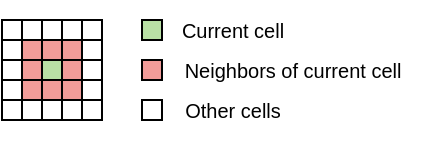 <mxfile version="20.7.4" type="device"><diagram name="Страница 1" id="Op7uaTS2ZSwpce5F1zdu"><mxGraphModel dx="682" dy="438" grid="1" gridSize="10" guides="1" tooltips="1" connect="1" arrows="1" fold="1" page="1" pageScale="1" pageWidth="827" pageHeight="1169" math="0" shadow="0"><root><mxCell id="0"/><mxCell id="1" parent="0"/><mxCell id="4kmjUg7XTupkvUbKVNHZ-1" value="" style="rounded=0;whiteSpace=wrap;html=1;" parent="1" vertex="1"><mxGeometry x="280" y="400" width="10" height="10" as="geometry"/></mxCell><mxCell id="4kmjUg7XTupkvUbKVNHZ-2" value="" style="rounded=0;whiteSpace=wrap;html=1;fillColor=#F19C99;" parent="1" vertex="1"><mxGeometry x="290" y="410" width="10" height="10" as="geometry"/></mxCell><mxCell id="4kmjUg7XTupkvUbKVNHZ-3" value="" style="rounded=0;whiteSpace=wrap;html=1;" parent="1" vertex="1"><mxGeometry x="300" y="400" width="10" height="10" as="geometry"/></mxCell><mxCell id="4kmjUg7XTupkvUbKVNHZ-4" value="" style="rounded=0;whiteSpace=wrap;html=1;fillColor=#F19C99;strokeColor=#000000;" parent="1" vertex="1"><mxGeometry x="300" y="410" width="10" height="10" as="geometry"/></mxCell><mxCell id="4kmjUg7XTupkvUbKVNHZ-5" value="" style="rounded=0;whiteSpace=wrap;html=1;" parent="1" vertex="1"><mxGeometry x="290" y="400" width="10" height="10" as="geometry"/></mxCell><mxCell id="4kmjUg7XTupkvUbKVNHZ-6" value="" style="rounded=0;whiteSpace=wrap;html=1;" parent="1" vertex="1"><mxGeometry x="280" y="410" width="10" height="10" as="geometry"/></mxCell><mxCell id="4kmjUg7XTupkvUbKVNHZ-7" value="" style="rounded=0;whiteSpace=wrap;html=1;" parent="1" vertex="1"><mxGeometry x="280" y="420" width="10" height="10" as="geometry"/></mxCell><mxCell id="4kmjUg7XTupkvUbKVNHZ-8" value="" style="rounded=0;whiteSpace=wrap;html=1;fillColor=#F19C99;" parent="1" vertex="1"><mxGeometry x="290" y="430" width="10" height="10" as="geometry"/></mxCell><mxCell id="4kmjUg7XTupkvUbKVNHZ-9" value="" style="rounded=0;whiteSpace=wrap;html=1;fillColor=#B9E0A5;" parent="1" vertex="1"><mxGeometry x="300" y="420" width="10" height="10" as="geometry"/></mxCell><mxCell id="4kmjUg7XTupkvUbKVNHZ-10" value="" style="rounded=0;whiteSpace=wrap;html=1;fillColor=#F19C99;" parent="1" vertex="1"><mxGeometry x="300" y="430" width="10" height="10" as="geometry"/></mxCell><mxCell id="4kmjUg7XTupkvUbKVNHZ-11" value="" style="rounded=0;whiteSpace=wrap;html=1;fillColor=#F19C99;" parent="1" vertex="1"><mxGeometry x="290" y="420" width="10" height="10" as="geometry"/></mxCell><mxCell id="4kmjUg7XTupkvUbKVNHZ-12" value="" style="rounded=0;whiteSpace=wrap;html=1;" parent="1" vertex="1"><mxGeometry x="280" y="430" width="10" height="10" as="geometry"/></mxCell><mxCell id="4kmjUg7XTupkvUbKVNHZ-13" value="" style="rounded=0;whiteSpace=wrap;html=1;" parent="1" vertex="1"><mxGeometry x="310" y="400" width="10" height="10" as="geometry"/></mxCell><mxCell id="4kmjUg7XTupkvUbKVNHZ-14" value="" style="rounded=0;whiteSpace=wrap;html=1;" parent="1" vertex="1"><mxGeometry x="320" y="410" width="10" height="10" as="geometry"/></mxCell><mxCell id="4kmjUg7XTupkvUbKVNHZ-17" value="" style="rounded=0;whiteSpace=wrap;html=1;" parent="1" vertex="1"><mxGeometry x="320" y="400" width="10" height="10" as="geometry"/></mxCell><mxCell id="4kmjUg7XTupkvUbKVNHZ-18" value="" style="rounded=0;whiteSpace=wrap;html=1;fillColor=#F19C99;" parent="1" vertex="1"><mxGeometry x="310" y="410" width="10" height="10" as="geometry"/></mxCell><mxCell id="4kmjUg7XTupkvUbKVNHZ-19" value="" style="rounded=0;whiteSpace=wrap;html=1;fillColor=#F19C99;" parent="1" vertex="1"><mxGeometry x="310" y="420" width="10" height="10" as="geometry"/></mxCell><mxCell id="4kmjUg7XTupkvUbKVNHZ-20" value="" style="rounded=0;whiteSpace=wrap;html=1;" parent="1" vertex="1"><mxGeometry x="320" y="430" width="10" height="10" as="geometry"/></mxCell><mxCell id="4kmjUg7XTupkvUbKVNHZ-23" value="" style="rounded=0;whiteSpace=wrap;html=1;" parent="1" vertex="1"><mxGeometry x="320" y="420" width="10" height="10" as="geometry"/></mxCell><mxCell id="4kmjUg7XTupkvUbKVNHZ-24" value="" style="rounded=0;whiteSpace=wrap;html=1;fillColor=#F19C99;" parent="1" vertex="1"><mxGeometry x="310" y="430" width="10" height="10" as="geometry"/></mxCell><mxCell id="4kmjUg7XTupkvUbKVNHZ-25" value="" style="rounded=0;whiteSpace=wrap;html=1;" parent="1" vertex="1"><mxGeometry x="290" y="440" width="10" height="10" as="geometry"/></mxCell><mxCell id="4kmjUg7XTupkvUbKVNHZ-26" value="" style="rounded=0;whiteSpace=wrap;html=1;" parent="1" vertex="1"><mxGeometry x="300" y="440" width="10" height="10" as="geometry"/></mxCell><mxCell id="4kmjUg7XTupkvUbKVNHZ-27" value="" style="rounded=0;whiteSpace=wrap;html=1;" parent="1" vertex="1"><mxGeometry x="280" y="440" width="10" height="10" as="geometry"/></mxCell><mxCell id="4kmjUg7XTupkvUbKVNHZ-28" value="" style="rounded=0;whiteSpace=wrap;html=1;" parent="1" vertex="1"><mxGeometry x="320" y="440" width="10" height="10" as="geometry"/></mxCell><mxCell id="4kmjUg7XTupkvUbKVNHZ-30" value="" style="rounded=0;whiteSpace=wrap;html=1;" parent="1" vertex="1"><mxGeometry x="310" y="440" width="10" height="10" as="geometry"/></mxCell><mxCell id="4kmjUg7XTupkvUbKVNHZ-192" value="" style="rounded=0;whiteSpace=wrap;html=1;fillColor=#B9E0A5;" parent="1" vertex="1"><mxGeometry x="350" y="400" width="10" height="10" as="geometry"/></mxCell><mxCell id="4kmjUg7XTupkvUbKVNHZ-193" value="&lt;div&gt;Current cell&lt;/div&gt;" style="text;html=1;align=center;verticalAlign=middle;resizable=0;points=[];autosize=1;strokeColor=none;fillColor=none;fontSize=10;" parent="1" vertex="1"><mxGeometry x="360" y="390" width="70" height="30" as="geometry"/></mxCell><mxCell id="4kmjUg7XTupkvUbKVNHZ-194" value="" style="rounded=0;whiteSpace=wrap;html=1;fillColor=#F19C99;" parent="1" vertex="1"><mxGeometry x="350" y="420" width="10" height="10" as="geometry"/></mxCell><mxCell id="4kmjUg7XTupkvUbKVNHZ-195" value="Neighbors of current cell" style="text;html=1;align=center;verticalAlign=middle;resizable=0;points=[];autosize=1;strokeColor=none;fillColor=none;fontSize=10;" parent="1" vertex="1"><mxGeometry x="360" y="410" width="130" height="30" as="geometry"/></mxCell><mxCell id="4kmjUg7XTupkvUbKVNHZ-196" value="" style="rounded=0;whiteSpace=wrap;html=1;" parent="1" vertex="1"><mxGeometry x="350" y="440" width="10" height="10" as="geometry"/></mxCell><mxCell id="4kmjUg7XTupkvUbKVNHZ-197" value="&lt;div&gt;Other cells&lt;/div&gt;" style="text;html=1;align=center;verticalAlign=middle;resizable=0;points=[];autosize=1;strokeColor=none;fillColor=none;fontSize=10;" parent="1" vertex="1"><mxGeometry x="360" y="430" width="70" height="30" as="geometry"/></mxCell></root></mxGraphModel></diagram></mxfile>